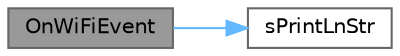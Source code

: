 digraph "OnWiFiEvent"
{
 // LATEX_PDF_SIZE
  bgcolor="transparent";
  edge [fontname=Helvetica,fontsize=10,labelfontname=Helvetica,labelfontsize=10];
  node [fontname=Helvetica,fontsize=10,shape=box,height=0.2,width=0.4];
  rankdir="LR";
  Node1 [id="Node000001",label="OnWiFiEvent",height=0.2,width=0.4,color="gray40", fillcolor="grey60", style="filled", fontcolor="black",tooltip="WiFi Event Handler."];
  Node1 -> Node2 [id="edge1_Node000001_Node000002",color="steelblue1",style="solid",tooltip=" "];
  Node2 [id="Node000002",label="sPrintLnStr",height=0.2,width=0.4,color="grey40", fillcolor="white", style="filled",URL="$_m_d___serial_8cpp.html#aaaf82364eff15ff055f45914b62051ab",tooltip="Print number."];
}

